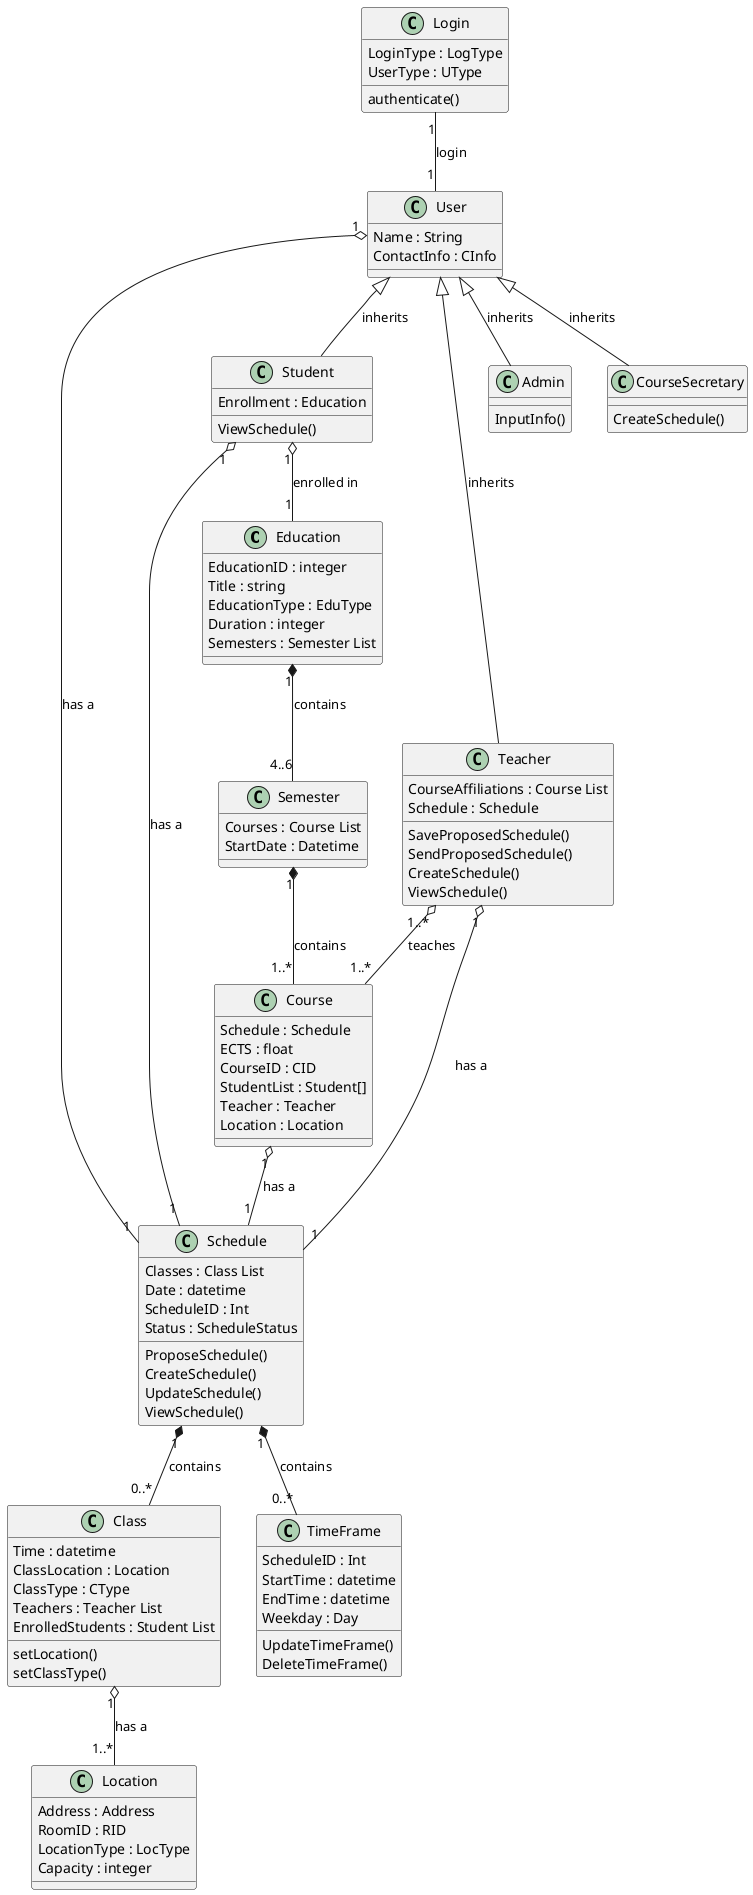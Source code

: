 @startuml ClassDiagram

class Education {
    EducationID : integer
    Title : string
    EducationType : EduType
    Duration : integer
    Semesters : Semester List
}

class Schedule{
    Classes : Class List
    Date : datetime
    ScheduleID : Int
    Status : ScheduleStatus
    ProposeSchedule()
    CreateSchedule()
    UpdateSchedule()
    ViewSchedule()
}

class Location{
    Address : Address
    RoomID : RID
    LocationType : LocType
    Capacity : integer
}

class Course{
    Schedule : Schedule
    ECTS : float
    CourseID : CID
    StudentList : Student[]
    Teacher : Teacher
    Location : Location
}

class Class{
    Time : datetime
    ClassLocation : Location
    ClassType : CType
    Teachers : Teacher List
    EnrolledStudents : Student List
    setLocation()
    setClassType()
}

class Login{
    LoginType : LogType
    UserType : UType
    authenticate()
}

class User{
    Name : String
    ContactInfo : CInfo
}

class Semester{
    Courses : Course List
    StartDate : Datetime
}

class Student{
    Enrollment : Education
    ViewSchedule()
}

class Teacher{
    CourseAffiliations : Course List
    Schedule : Schedule
    SaveProposedSchedule()
    SendProposedSchedule()
    CreateSchedule()
    ViewSchedule()
}

class Admin{
    InputInfo()
}

class TimeFrame{
    ScheduleID : Int
    StartTime : datetime
    EndTime : datetime
    Weekday : Day
    UpdateTimeFrame()
    DeleteTimeFrame()
}

class CourseSecretary{
    CreateSchedule()
}

User"1" o-- "1" Schedule : has a
Course"1" o-- "1" Schedule : has a
Student"1" o-- "1" Schedule : has a
Teacher"1" o-- "1" Schedule : has a

Education"1" *-- "4..6" Semester : contains

Class "1" o-- "1..*"Location : has a

User <|-- Student : inherits
User <|-- Teacher : inherits
User <|-- Admin : inherits
User <|-- CourseSecretary : inherits

Semester"1" *-- "1..*" Course : contains
Schedule"1" *-- "0..*" Class : contains
Schedule"1" *-- "0..*" TimeFrame : contains
Teacher"1..*" o-- "1..*" Course : teaches
Student"1" o-- "1" Education : enrolled in

Login "1" -- "1" User : login

@enduml

